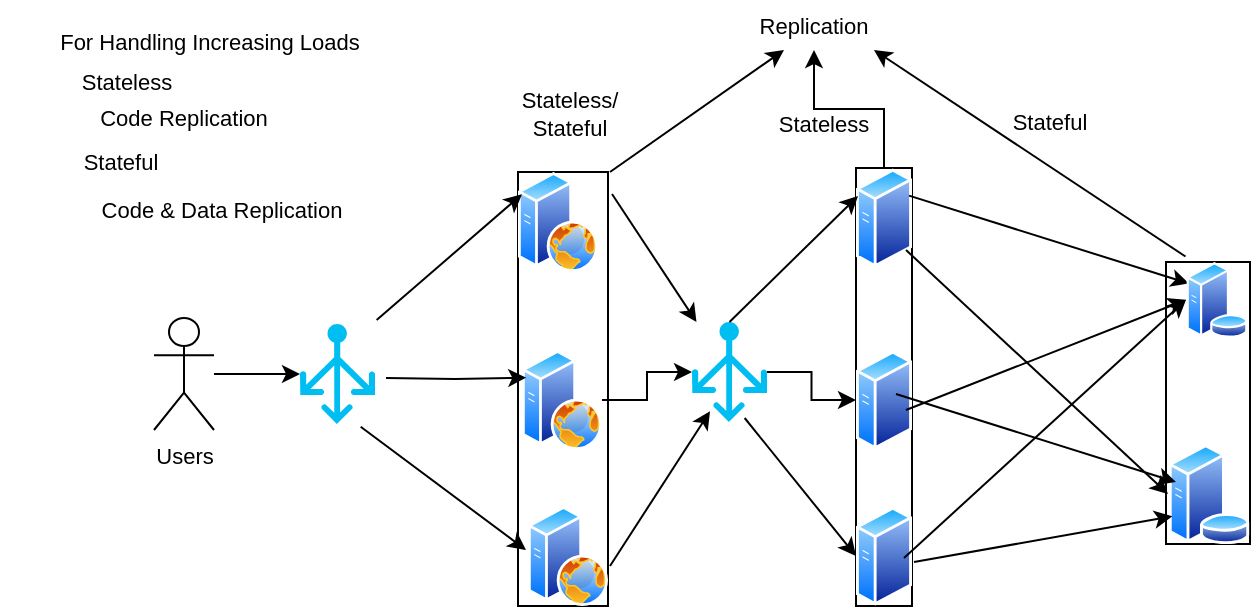 <mxfile version="22.1.7" type="github">
  <diagram name="Page-1" id="4nkYNXuBp-3ZMg_789rJ">
    <mxGraphModel dx="1644" dy="456" grid="1" gridSize="10" guides="1" tooltips="1" connect="1" arrows="1" fold="1" page="1" pageScale="1" pageWidth="850" pageHeight="1100" math="0" shadow="0">
      <root>
        <mxCell id="0" />
        <mxCell id="1" parent="0" />
        <mxCell id="ja2-nCNvYFSaKXGEcLIV-33" value="" style="group;strokeColor=default;" parent="1" vertex="1" connectable="0">
          <mxGeometry x="256" y="121" width="45" height="217" as="geometry" />
        </mxCell>
        <mxCell id="ja2-nCNvYFSaKXGEcLIV-3" value="" style="image;aspect=fixed;perimeter=ellipsePerimeter;html=1;align=center;shadow=0;dashed=0;spacingTop=3;image=img/lib/active_directory/web_server.svg;strokeColor=default;" parent="ja2-nCNvYFSaKXGEcLIV-33" vertex="1">
          <mxGeometry x="2" y="89" width="40" height="50" as="geometry" />
        </mxCell>
        <mxCell id="ja2-nCNvYFSaKXGEcLIV-4" value="" style="image;aspect=fixed;perimeter=ellipsePerimeter;html=1;align=center;shadow=0;dashed=0;spacingTop=3;image=img/lib/active_directory/web_server.svg;strokeColor=default;" parent="ja2-nCNvYFSaKXGEcLIV-33" vertex="1">
          <mxGeometry width="40" height="50" as="geometry" />
        </mxCell>
        <mxCell id="ja2-nCNvYFSaKXGEcLIV-5" value="" style="image;aspect=fixed;perimeter=ellipsePerimeter;html=1;align=center;shadow=0;dashed=0;spacingTop=3;image=img/lib/active_directory/web_server.svg;strokeColor=default;" parent="ja2-nCNvYFSaKXGEcLIV-33" vertex="1">
          <mxGeometry x="5" y="167" width="40" height="50" as="geometry" />
        </mxCell>
        <mxCell id="ja2-nCNvYFSaKXGEcLIV-34" value="" style="group;strokeColor=default;" parent="1" vertex="1" connectable="0">
          <mxGeometry x="425" y="119" width="28" height="219" as="geometry" />
        </mxCell>
        <mxCell id="ja2-nCNvYFSaKXGEcLIV-6" value="" style="image;aspect=fixed;perimeter=ellipsePerimeter;html=1;align=center;shadow=0;dashed=0;spacingTop=3;image=img/lib/active_directory/generic_server.svg;" parent="ja2-nCNvYFSaKXGEcLIV-34" vertex="1">
          <mxGeometry y="91" width="28.0" height="50" as="geometry" />
        </mxCell>
        <mxCell id="ja2-nCNvYFSaKXGEcLIV-7" value="" style="image;aspect=fixed;perimeter=ellipsePerimeter;html=1;align=center;shadow=0;dashed=0;spacingTop=3;image=img/lib/active_directory/generic_server.svg;" parent="ja2-nCNvYFSaKXGEcLIV-34" vertex="1">
          <mxGeometry y="169" width="28.0" height="50" as="geometry" />
        </mxCell>
        <mxCell id="ja2-nCNvYFSaKXGEcLIV-8" value="" style="image;aspect=fixed;perimeter=ellipsePerimeter;html=1;align=center;shadow=0;dashed=0;spacingTop=3;image=img/lib/active_directory/generic_server.svg;" parent="ja2-nCNvYFSaKXGEcLIV-34" vertex="1">
          <mxGeometry width="28.0" height="50" as="geometry" />
        </mxCell>
        <mxCell id="ja2-nCNvYFSaKXGEcLIV-36" value="Replication" style="text;html=1;strokeColor=none;fillColor=none;align=center;verticalAlign=middle;whiteSpace=wrap;rounded=0;fontSize=11;fontFamily=Helvetica;fontColor=default;" parent="1" vertex="1">
          <mxGeometry x="374" y="35" width="60" height="25" as="geometry" />
        </mxCell>
        <mxCell id="ja2-nCNvYFSaKXGEcLIV-37" value="" style="endArrow=classic;html=1;rounded=0;labelBackgroundColor=default;strokeColor=default;align=center;verticalAlign=middle;fontFamily=Helvetica;fontSize=11;fontColor=default;shape=connector;entryX=0.25;entryY=1;entryDx=0;entryDy=0;" parent="1" target="ja2-nCNvYFSaKXGEcLIV-36" edge="1">
          <mxGeometry width="50" height="50" relative="1" as="geometry">
            <mxPoint x="302" y="121" as="sourcePoint" />
            <mxPoint x="375" y="52" as="targetPoint" />
          </mxGeometry>
        </mxCell>
        <mxCell id="ja2-nCNvYFSaKXGEcLIV-40" value="" style="edgeStyle=orthogonalEdgeStyle;shape=connector;rounded=0;orthogonalLoop=1;jettySize=auto;html=1;labelBackgroundColor=default;strokeColor=default;align=center;verticalAlign=middle;fontFamily=Helvetica;fontSize=11;fontColor=default;endArrow=classic;" parent="1" source="ja2-nCNvYFSaKXGEcLIV-8" target="ja2-nCNvYFSaKXGEcLIV-36" edge="1">
          <mxGeometry relative="1" as="geometry" />
        </mxCell>
        <mxCell id="ja2-nCNvYFSaKXGEcLIV-41" value="" style="endArrow=classic;html=1;rounded=0;labelBackgroundColor=default;strokeColor=default;align=center;verticalAlign=middle;fontFamily=Helvetica;fontSize=11;fontColor=default;shape=connector;exitX=-0.008;exitY=-0.073;exitDx=0;exitDy=0;exitPerimeter=0;entryX=1;entryY=1;entryDx=0;entryDy=0;" parent="1" source="ja2-nCNvYFSaKXGEcLIV-10" target="ja2-nCNvYFSaKXGEcLIV-36" edge="1">
          <mxGeometry width="50" height="50" relative="1" as="geometry">
            <mxPoint x="380" y="119" as="sourcePoint" />
            <mxPoint x="430" y="69" as="targetPoint" />
          </mxGeometry>
        </mxCell>
        <mxCell id="ja2-nCNvYFSaKXGEcLIV-42" value="Stateless/&lt;br&gt;Stateful" style="text;html=1;strokeColor=none;fillColor=none;align=center;verticalAlign=middle;whiteSpace=wrap;rounded=0;fontSize=11;fontFamily=Helvetica;fontColor=default;" parent="1" vertex="1">
          <mxGeometry x="252" y="77" width="60" height="30" as="geometry" />
        </mxCell>
        <mxCell id="ja2-nCNvYFSaKXGEcLIV-44" style="edgeStyle=orthogonalEdgeStyle;shape=connector;rounded=0;orthogonalLoop=1;jettySize=auto;html=1;entryX=0;entryY=0.25;entryDx=0;entryDy=0;labelBackgroundColor=default;strokeColor=default;align=center;verticalAlign=middle;fontFamily=Helvetica;fontSize=11;fontColor=default;endArrow=classic;" parent="1" target="ja2-nCNvYFSaKXGEcLIV-3" edge="1">
          <mxGeometry relative="1" as="geometry">
            <mxPoint x="190" y="224" as="sourcePoint" />
          </mxGeometry>
        </mxCell>
        <mxCell id="ja2-nCNvYFSaKXGEcLIV-51" value="" style="edgeStyle=orthogonalEdgeStyle;shape=connector;rounded=0;orthogonalLoop=1;jettySize=auto;html=1;labelBackgroundColor=default;strokeColor=default;align=center;verticalAlign=middle;fontFamily=Helvetica;fontSize=11;fontColor=default;endArrow=classic;" parent="1" source="ja2-nCNvYFSaKXGEcLIV-43" target="ja2-nCNvYFSaKXGEcLIV-50" edge="1">
          <mxGeometry relative="1" as="geometry" />
        </mxCell>
        <mxCell id="ja2-nCNvYFSaKXGEcLIV-43" value="Users" style="shape=umlActor;verticalLabelPosition=bottom;verticalAlign=top;html=1;outlineConnect=0;fontFamily=Helvetica;fontSize=11;fontColor=default;" parent="1" vertex="1">
          <mxGeometry x="74" y="194" width="30" height="56" as="geometry" />
        </mxCell>
        <mxCell id="ja2-nCNvYFSaKXGEcLIV-46" value="" style="endArrow=classic;html=1;rounded=0;labelBackgroundColor=default;strokeColor=default;align=center;verticalAlign=middle;fontFamily=Helvetica;fontSize=11;fontColor=default;shape=connector;entryX=0;entryY=0.25;entryDx=0;entryDy=0;exitX=1.022;exitY=-0.04;exitDx=0;exitDy=0;exitPerimeter=0;" parent="1" source="ja2-nCNvYFSaKXGEcLIV-50" edge="1">
          <mxGeometry width="50" height="50" relative="1" as="geometry">
            <mxPoint x="104" y="211.667" as="sourcePoint" />
            <mxPoint x="257.97" y="132.182" as="targetPoint" />
          </mxGeometry>
        </mxCell>
        <mxCell id="ja2-nCNvYFSaKXGEcLIV-47" value="" style="endArrow=classic;html=1;rounded=0;labelBackgroundColor=default;strokeColor=default;align=center;verticalAlign=middle;fontFamily=Helvetica;fontSize=11;fontColor=default;shape=connector;exitX=0.809;exitY=1.027;exitDx=0;exitDy=0;exitPerimeter=0;" parent="1" source="ja2-nCNvYFSaKXGEcLIV-50" edge="1">
          <mxGeometry width="50" height="50" relative="1" as="geometry">
            <mxPoint x="105" y="240" as="sourcePoint" />
            <mxPoint x="260" y="310" as="targetPoint" />
          </mxGeometry>
        </mxCell>
        <mxCell id="ja2-nCNvYFSaKXGEcLIV-48" value="Stateless" style="text;html=1;strokeColor=none;fillColor=none;align=center;verticalAlign=middle;whiteSpace=wrap;rounded=0;fontSize=11;fontFamily=Helvetica;fontColor=default;" parent="1" vertex="1">
          <mxGeometry x="379" y="82" width="60" height="30" as="geometry" />
        </mxCell>
        <mxCell id="ja2-nCNvYFSaKXGEcLIV-49" value="Stateful" style="text;html=1;strokeColor=none;fillColor=none;align=center;verticalAlign=middle;whiteSpace=wrap;rounded=0;fontSize=11;fontFamily=Helvetica;fontColor=default;" parent="1" vertex="1">
          <mxGeometry x="492" y="81" width="60" height="30" as="geometry" />
        </mxCell>
        <mxCell id="ja2-nCNvYFSaKXGEcLIV-50" value="" style="verticalLabelPosition=bottom;html=1;verticalAlign=top;align=center;strokeColor=none;fillColor=#00BEF2;shape=mxgraph.azure.load_balancer_generic;pointerEvents=1;fontFamily=Helvetica;fontSize=11;fontColor=default;" parent="1" vertex="1">
          <mxGeometry x="147" y="197" width="37.5" height="50" as="geometry" />
        </mxCell>
        <mxCell id="ja2-nCNvYFSaKXGEcLIV-58" value="" style="edgeStyle=orthogonalEdgeStyle;shape=connector;rounded=0;orthogonalLoop=1;jettySize=auto;html=1;labelBackgroundColor=default;strokeColor=default;align=center;verticalAlign=middle;fontFamily=Helvetica;fontSize=11;fontColor=default;endArrow=classic;" parent="1" source="ja2-nCNvYFSaKXGEcLIV-53" target="ja2-nCNvYFSaKXGEcLIV-6" edge="1">
          <mxGeometry relative="1" as="geometry" />
        </mxCell>
        <mxCell id="ja2-nCNvYFSaKXGEcLIV-53" value="" style="verticalLabelPosition=bottom;html=1;verticalAlign=top;align=center;strokeColor=none;fillColor=#00BEF2;shape=mxgraph.azure.load_balancer_generic;pointerEvents=1;fontFamily=Helvetica;fontSize=11;fontColor=default;" parent="1" vertex="1">
          <mxGeometry x="343" y="196" width="37.5" height="50" as="geometry" />
        </mxCell>
        <mxCell id="ja2-nCNvYFSaKXGEcLIV-54" value="" style="edgeStyle=orthogonalEdgeStyle;shape=connector;rounded=0;orthogonalLoop=1;jettySize=auto;html=1;labelBackgroundColor=default;strokeColor=default;align=center;verticalAlign=middle;fontFamily=Helvetica;fontSize=11;fontColor=default;endArrow=classic;" parent="1" source="ja2-nCNvYFSaKXGEcLIV-3" target="ja2-nCNvYFSaKXGEcLIV-53" edge="1">
          <mxGeometry relative="1" as="geometry" />
        </mxCell>
        <mxCell id="ja2-nCNvYFSaKXGEcLIV-55" value="" style="endArrow=classic;html=1;rounded=0;labelBackgroundColor=default;strokeColor=default;align=center;verticalAlign=middle;fontFamily=Helvetica;fontSize=11;fontColor=default;shape=connector;" parent="1" target="ja2-nCNvYFSaKXGEcLIV-53" edge="1">
          <mxGeometry width="50" height="50" relative="1" as="geometry">
            <mxPoint x="303" y="132" as="sourcePoint" />
            <mxPoint x="353" y="82" as="targetPoint" />
          </mxGeometry>
        </mxCell>
        <mxCell id="ja2-nCNvYFSaKXGEcLIV-56" value="" style="endArrow=classic;html=1;rounded=0;labelBackgroundColor=default;strokeColor=default;align=center;verticalAlign=middle;fontFamily=Helvetica;fontSize=11;fontColor=default;shape=connector;entryX=0.24;entryY=0.893;entryDx=0;entryDy=0;entryPerimeter=0;" parent="1" target="ja2-nCNvYFSaKXGEcLIV-53" edge="1">
          <mxGeometry width="50" height="50" relative="1" as="geometry">
            <mxPoint x="302" y="318" as="sourcePoint" />
            <mxPoint x="352" y="268" as="targetPoint" />
          </mxGeometry>
        </mxCell>
        <mxCell id="ja2-nCNvYFSaKXGEcLIV-57" value="" style="endArrow=classic;html=1;rounded=0;labelBackgroundColor=default;strokeColor=default;align=center;verticalAlign=middle;fontFamily=Helvetica;fontSize=11;fontColor=default;shape=connector;exitX=0.5;exitY=0;exitDx=0;exitDy=0;exitPerimeter=0;" parent="1" source="ja2-nCNvYFSaKXGEcLIV-53" edge="1">
          <mxGeometry width="50" height="50" relative="1" as="geometry">
            <mxPoint x="376" y="183" as="sourcePoint" />
            <mxPoint x="426" y="133" as="targetPoint" />
          </mxGeometry>
        </mxCell>
        <mxCell id="ja2-nCNvYFSaKXGEcLIV-59" value="" style="endArrow=classic;html=1;rounded=0;labelBackgroundColor=default;strokeColor=default;align=center;verticalAlign=middle;fontFamily=Helvetica;fontSize=11;fontColor=default;shape=connector;exitX=0.702;exitY=0.96;exitDx=0;exitDy=0;exitPerimeter=0;entryX=0;entryY=0.5;entryDx=0;entryDy=0;" parent="1" source="ja2-nCNvYFSaKXGEcLIV-53" target="ja2-nCNvYFSaKXGEcLIV-7" edge="1">
          <mxGeometry width="50" height="50" relative="1" as="geometry">
            <mxPoint x="380" y="306" as="sourcePoint" />
            <mxPoint x="430" y="256" as="targetPoint" />
          </mxGeometry>
        </mxCell>
        <mxCell id="ja2-nCNvYFSaKXGEcLIV-61" value="" style="endArrow=classic;html=1;rounded=0;labelBackgroundColor=default;strokeColor=default;align=center;verticalAlign=middle;fontFamily=Helvetica;fontSize=11;fontColor=default;shape=connector;exitX=1;exitY=0.25;exitDx=0;exitDy=0;entryX=0;entryY=0.25;entryDx=0;entryDy=0;" parent="1" source="ja2-nCNvYFSaKXGEcLIV-8" target="ja2-nCNvYFSaKXGEcLIV-10" edge="1">
          <mxGeometry width="50" height="50" relative="1" as="geometry">
            <mxPoint x="466" y="240" as="sourcePoint" />
            <mxPoint x="499.35" y="202" as="targetPoint" />
          </mxGeometry>
        </mxCell>
        <mxCell id="ja2-nCNvYFSaKXGEcLIV-62" value="" style="endArrow=classic;html=1;rounded=0;labelBackgroundColor=default;strokeColor=default;align=center;verticalAlign=middle;fontFamily=Helvetica;fontSize=11;fontColor=default;shape=connector;entryX=0;entryY=0.5;entryDx=0;entryDy=0;" parent="1" target="ja2-nCNvYFSaKXGEcLIV-10" edge="1">
          <mxGeometry width="50" height="50" relative="1" as="geometry">
            <mxPoint x="449" y="314" as="sourcePoint" />
            <mxPoint x="580" y="150" as="targetPoint" />
          </mxGeometry>
        </mxCell>
        <mxCell id="ja2-nCNvYFSaKXGEcLIV-67" value="For Handling Increasing Loads" style="text;html=1;strokeColor=none;fillColor=none;align=center;verticalAlign=middle;whiteSpace=wrap;rounded=0;fontSize=11;fontFamily=Helvetica;fontColor=default;" parent="1" vertex="1">
          <mxGeometry x="14" y="41" width="176" height="30" as="geometry" />
        </mxCell>
        <mxCell id="ja2-nCNvYFSaKXGEcLIV-68" value="Stateless" style="text;html=1;strokeColor=none;fillColor=none;align=center;verticalAlign=middle;whiteSpace=wrap;rounded=0;fontSize=11;fontFamily=Helvetica;fontColor=default;" parent="1" vertex="1">
          <mxGeometry y="61" width="121" height="30" as="geometry" />
        </mxCell>
        <mxCell id="ja2-nCNvYFSaKXGEcLIV-69" value="Stateful" style="text;html=1;strokeColor=none;fillColor=none;align=center;verticalAlign=middle;whiteSpace=wrap;rounded=0;fontSize=11;fontFamily=Helvetica;fontColor=default;" parent="1" vertex="1">
          <mxGeometry x="-3" y="101" width="121" height="30" as="geometry" />
        </mxCell>
        <mxCell id="ja2-nCNvYFSaKXGEcLIV-70" value="Code Replication" style="text;html=1;strokeColor=none;fillColor=none;align=center;verticalAlign=middle;whiteSpace=wrap;rounded=0;fontSize=11;fontFamily=Helvetica;fontColor=default;" parent="1" vertex="1">
          <mxGeometry x="38" y="78" width="102" height="32" as="geometry" />
        </mxCell>
        <mxCell id="ja2-nCNvYFSaKXGEcLIV-71" value="Code &amp;amp; Data Replication" style="text;html=1;strokeColor=none;fillColor=none;align=center;verticalAlign=middle;whiteSpace=wrap;rounded=0;fontSize=11;fontFamily=Helvetica;fontColor=default;" parent="1" vertex="1">
          <mxGeometry x="41" y="125" width="134" height="30" as="geometry" />
        </mxCell>
        <mxCell id="CGe5RmghoYkTStPntUj3-6" value="" style="group;strokeColor=default;" vertex="1" connectable="0" parent="1">
          <mxGeometry x="580" y="166" width="42" height="141" as="geometry" />
        </mxCell>
        <mxCell id="ja2-nCNvYFSaKXGEcLIV-9" value="" style="image;aspect=fixed;perimeter=ellipsePerimeter;html=1;align=center;shadow=0;dashed=0;spacingTop=3;image=img/lib/active_directory/database_server.svg;" parent="CGe5RmghoYkTStPntUj3-6" vertex="1">
          <mxGeometry x="1" y="91" width="41" height="50" as="geometry" />
        </mxCell>
        <mxCell id="ja2-nCNvYFSaKXGEcLIV-10" value="" style="image;aspect=fixed;perimeter=ellipsePerimeter;html=1;align=center;shadow=0;dashed=0;spacingTop=3;image=img/lib/active_directory/database_server.svg;" parent="CGe5RmghoYkTStPntUj3-6" vertex="1">
          <mxGeometry x="10" width="31" height="37.8" as="geometry" />
        </mxCell>
        <mxCell id="CGe5RmghoYkTStPntUj3-9" value="" style="endArrow=classic;html=1;rounded=0;entryX=0;entryY=0.5;entryDx=0;entryDy=0;" edge="1" parent="1" target="ja2-nCNvYFSaKXGEcLIV-10">
          <mxGeometry width="50" height="50" relative="1" as="geometry">
            <mxPoint x="450" y="240" as="sourcePoint" />
            <mxPoint x="580" y="240" as="targetPoint" />
          </mxGeometry>
        </mxCell>
        <mxCell id="CGe5RmghoYkTStPntUj3-10" value="" style="endArrow=classic;html=1;rounded=0;entryX=0;entryY=0.5;entryDx=0;entryDy=0;" edge="1" parent="1" target="ja2-nCNvYFSaKXGEcLIV-9">
          <mxGeometry width="50" height="50" relative="1" as="geometry">
            <mxPoint x="450" y="160" as="sourcePoint" />
            <mxPoint x="590" y="250" as="targetPoint" />
          </mxGeometry>
        </mxCell>
        <mxCell id="CGe5RmghoYkTStPntUj3-11" value="" style="endArrow=classic;html=1;rounded=0;labelBackgroundColor=default;strokeColor=default;align=center;verticalAlign=middle;fontFamily=Helvetica;fontSize=11;fontColor=default;shape=connector;exitX=1;exitY=0.25;exitDx=0;exitDy=0;entryX=0;entryY=0.25;entryDx=0;entryDy=0;" edge="1" parent="1">
          <mxGeometry width="50" height="50" relative="1" as="geometry">
            <mxPoint x="445" y="232" as="sourcePoint" />
            <mxPoint x="585" y="276" as="targetPoint" />
          </mxGeometry>
        </mxCell>
        <mxCell id="CGe5RmghoYkTStPntUj3-12" value="" style="endArrow=classic;html=1;rounded=0;labelBackgroundColor=default;strokeColor=default;align=center;verticalAlign=middle;fontFamily=Helvetica;fontSize=11;fontColor=default;shape=connector;exitX=1;exitY=0.25;exitDx=0;exitDy=0;entryX=0;entryY=0.75;entryDx=0;entryDy=0;" edge="1" parent="1" target="ja2-nCNvYFSaKXGEcLIV-9">
          <mxGeometry width="50" height="50" relative="1" as="geometry">
            <mxPoint x="454" y="316" as="sourcePoint" />
            <mxPoint x="594" y="360" as="targetPoint" />
          </mxGeometry>
        </mxCell>
      </root>
    </mxGraphModel>
  </diagram>
</mxfile>
